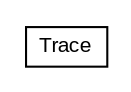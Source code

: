 #!/usr/local/bin/dot
#
# Class diagram 
# Generated by UMLGraph version R5_6 (http://www.umlgraph.org/)
#

digraph G {
	edge [fontname="arial",fontsize=10,labelfontname="arial",labelfontsize=10];
	node [fontname="arial",fontsize=10,shape=plaintext];
	nodesep=0.25;
	ranksep=0.5;
	// cglib.Trace
	c142 [label=<<table title="cglib.Trace" border="0" cellborder="1" cellspacing="0" cellpadding="2" port="p" href="./Trace.html">
		<tr><td><table border="0" cellspacing="0" cellpadding="1">
<tr><td align="center" balign="center"> Trace </td></tr>
		</table></td></tr>
		</table>>, URL="./Trace.html", fontname="arial", fontcolor="black", fontsize=10.0];
}

